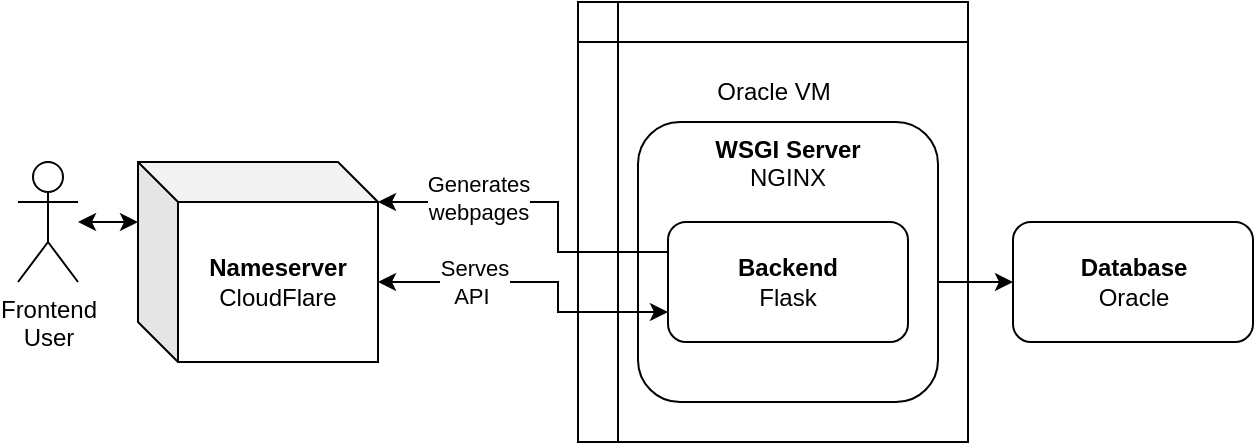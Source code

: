 <mxfile version="17.1.3" type="device"><diagram id="86-j-c0sP8GyBxdAcPMu" name="Page-1"><mxGraphModel dx="802" dy="574" grid="1" gridSize="10" guides="1" tooltips="1" connect="1" arrows="1" fold="1" page="1" pageScale="1" pageWidth="850" pageHeight="1100" math="0" shadow="0"><root><mxCell id="0"/><mxCell id="1" parent="0"/><mxCell id="RwXsbYCVk9GYPYFlU2L4-8" value="" style="shape=internalStorage;whiteSpace=wrap;html=1;backgroundOutline=1;" parent="1" vertex="1"><mxGeometry x="430" y="190" width="195" height="220" as="geometry"/></mxCell><mxCell id="RwXsbYCVk9GYPYFlU2L4-3" style="edgeStyle=orthogonalEdgeStyle;rounded=0;orthogonalLoop=1;jettySize=auto;html=1;entryX=0;entryY=0;entryDx=0;entryDy=30;startArrow=classic;startFill=1;entryPerimeter=0;" parent="1" target="RwXsbYCVk9GYPYFlU2L4-6" edge="1"><mxGeometry relative="1" as="geometry"><mxPoint x="180" y="300" as="sourcePoint"/><Array as="points"><mxPoint x="180" y="300"/></Array></mxGeometry></mxCell><mxCell id="RwXsbYCVk9GYPYFlU2L4-5" style="edgeStyle=orthogonalEdgeStyle;rounded=0;orthogonalLoop=1;jettySize=auto;html=1;exitX=1;exitY=0.5;exitDx=0;exitDy=0;entryX=0;entryY=0.5;entryDx=0;entryDy=0;startArrow=classic;startFill=1;" parent="1" source="RwXsbYCVk9GYPYFlU2L4-2" target="RwXsbYCVk9GYPYFlU2L4-4" edge="1"><mxGeometry relative="1" as="geometry"/></mxCell><mxCell id="RwXsbYCVk9GYPYFlU2L4-4" value="&lt;b&gt;Database&lt;/b&gt;&lt;br&gt;Oracle" style="rounded=1;whiteSpace=wrap;html=1;" parent="1" vertex="1"><mxGeometry x="647.5" y="300" width="120" height="60" as="geometry"/></mxCell><mxCell id="RwXsbYCVk9GYPYFlU2L4-6" value="&lt;b&gt;Nameserver&lt;/b&gt;&lt;br&gt;CloudFlare" style="shape=cube;whiteSpace=wrap;html=1;boundedLbl=1;backgroundOutline=1;darkOpacity=0.05;darkOpacity2=0.1;" parent="1" vertex="1"><mxGeometry x="210" y="270" width="120" height="100" as="geometry"/></mxCell><mxCell id="RwXsbYCVk9GYPYFlU2L4-9" value="Oracle VM" style="text;html=1;strokeColor=none;fillColor=none;align=center;verticalAlign=middle;whiteSpace=wrap;rounded=0;" parent="1" vertex="1"><mxGeometry x="497.5" y="220" width="60" height="30" as="geometry"/></mxCell><mxCell id="RwXsbYCVk9GYPYFlU2L4-10" value="&lt;b&gt;WSGI Server&lt;/b&gt;&lt;br&gt;NGINX" style="rounded=1;whiteSpace=wrap;html=1;horizontal=1;verticalAlign=top;" parent="1" vertex="1"><mxGeometry x="460" y="250" width="150" height="140" as="geometry"/></mxCell><mxCell id="6niH4ooxrfDG8yrCdOJl-1" value="Frontend&lt;br&gt;User" style="shape=umlActor;verticalLabelPosition=bottom;verticalAlign=top;html=1;outlineConnect=0;" vertex="1" parent="1"><mxGeometry x="150" y="270" width="30" height="60" as="geometry"/></mxCell><mxCell id="6niH4ooxrfDG8yrCdOJl-2" style="edgeStyle=orthogonalEdgeStyle;rounded=0;orthogonalLoop=1;jettySize=auto;html=1;exitX=0;exitY=0.25;exitDx=0;exitDy=0;entryX=0;entryY=0;entryDx=120;entryDy=20;entryPerimeter=0;" edge="1" parent="1" source="RwXsbYCVk9GYPYFlU2L4-2" target="RwXsbYCVk9GYPYFlU2L4-6"><mxGeometry relative="1" as="geometry"><Array as="points"><mxPoint x="420" y="315"/><mxPoint x="420" y="290"/></Array></mxGeometry></mxCell><mxCell id="6niH4ooxrfDG8yrCdOJl-4" value="Generates&lt;br&gt;webpages" style="edgeLabel;html=1;align=center;verticalAlign=middle;resizable=0;points=[];" vertex="1" connectable="0" parent="6niH4ooxrfDG8yrCdOJl-2"><mxGeometry x="0.578" y="-2" relative="1" as="geometry"><mxPoint x="14" as="offset"/></mxGeometry></mxCell><mxCell id="6niH4ooxrfDG8yrCdOJl-3" style="edgeStyle=orthogonalEdgeStyle;rounded=0;orthogonalLoop=1;jettySize=auto;html=1;exitX=0;exitY=0.75;exitDx=0;exitDy=0;entryX=0;entryY=0;entryDx=120;entryDy=60;entryPerimeter=0;startArrow=classic;startFill=1;" edge="1" parent="1" source="RwXsbYCVk9GYPYFlU2L4-2" target="RwXsbYCVk9GYPYFlU2L4-6"><mxGeometry relative="1" as="geometry"><Array as="points"><mxPoint x="420" y="345"/><mxPoint x="420" y="330"/></Array></mxGeometry></mxCell><mxCell id="6niH4ooxrfDG8yrCdOJl-5" value="Serves&lt;br&gt;API&amp;nbsp;" style="edgeLabel;html=1;align=center;verticalAlign=middle;resizable=0;points=[];" vertex="1" connectable="0" parent="6niH4ooxrfDG8yrCdOJl-3"><mxGeometry x="0.448" y="1" relative="1" as="geometry"><mxPoint x="4" y="-1" as="offset"/></mxGeometry></mxCell><mxCell id="RwXsbYCVk9GYPYFlU2L4-2" value="&lt;b&gt;Backend&lt;/b&gt;&lt;br&gt;Flask" style="rounded=1;whiteSpace=wrap;html=1;" parent="1" vertex="1"><mxGeometry x="475" y="300" width="120" height="60" as="geometry"/></mxCell></root></mxGraphModel></diagram></mxfile>